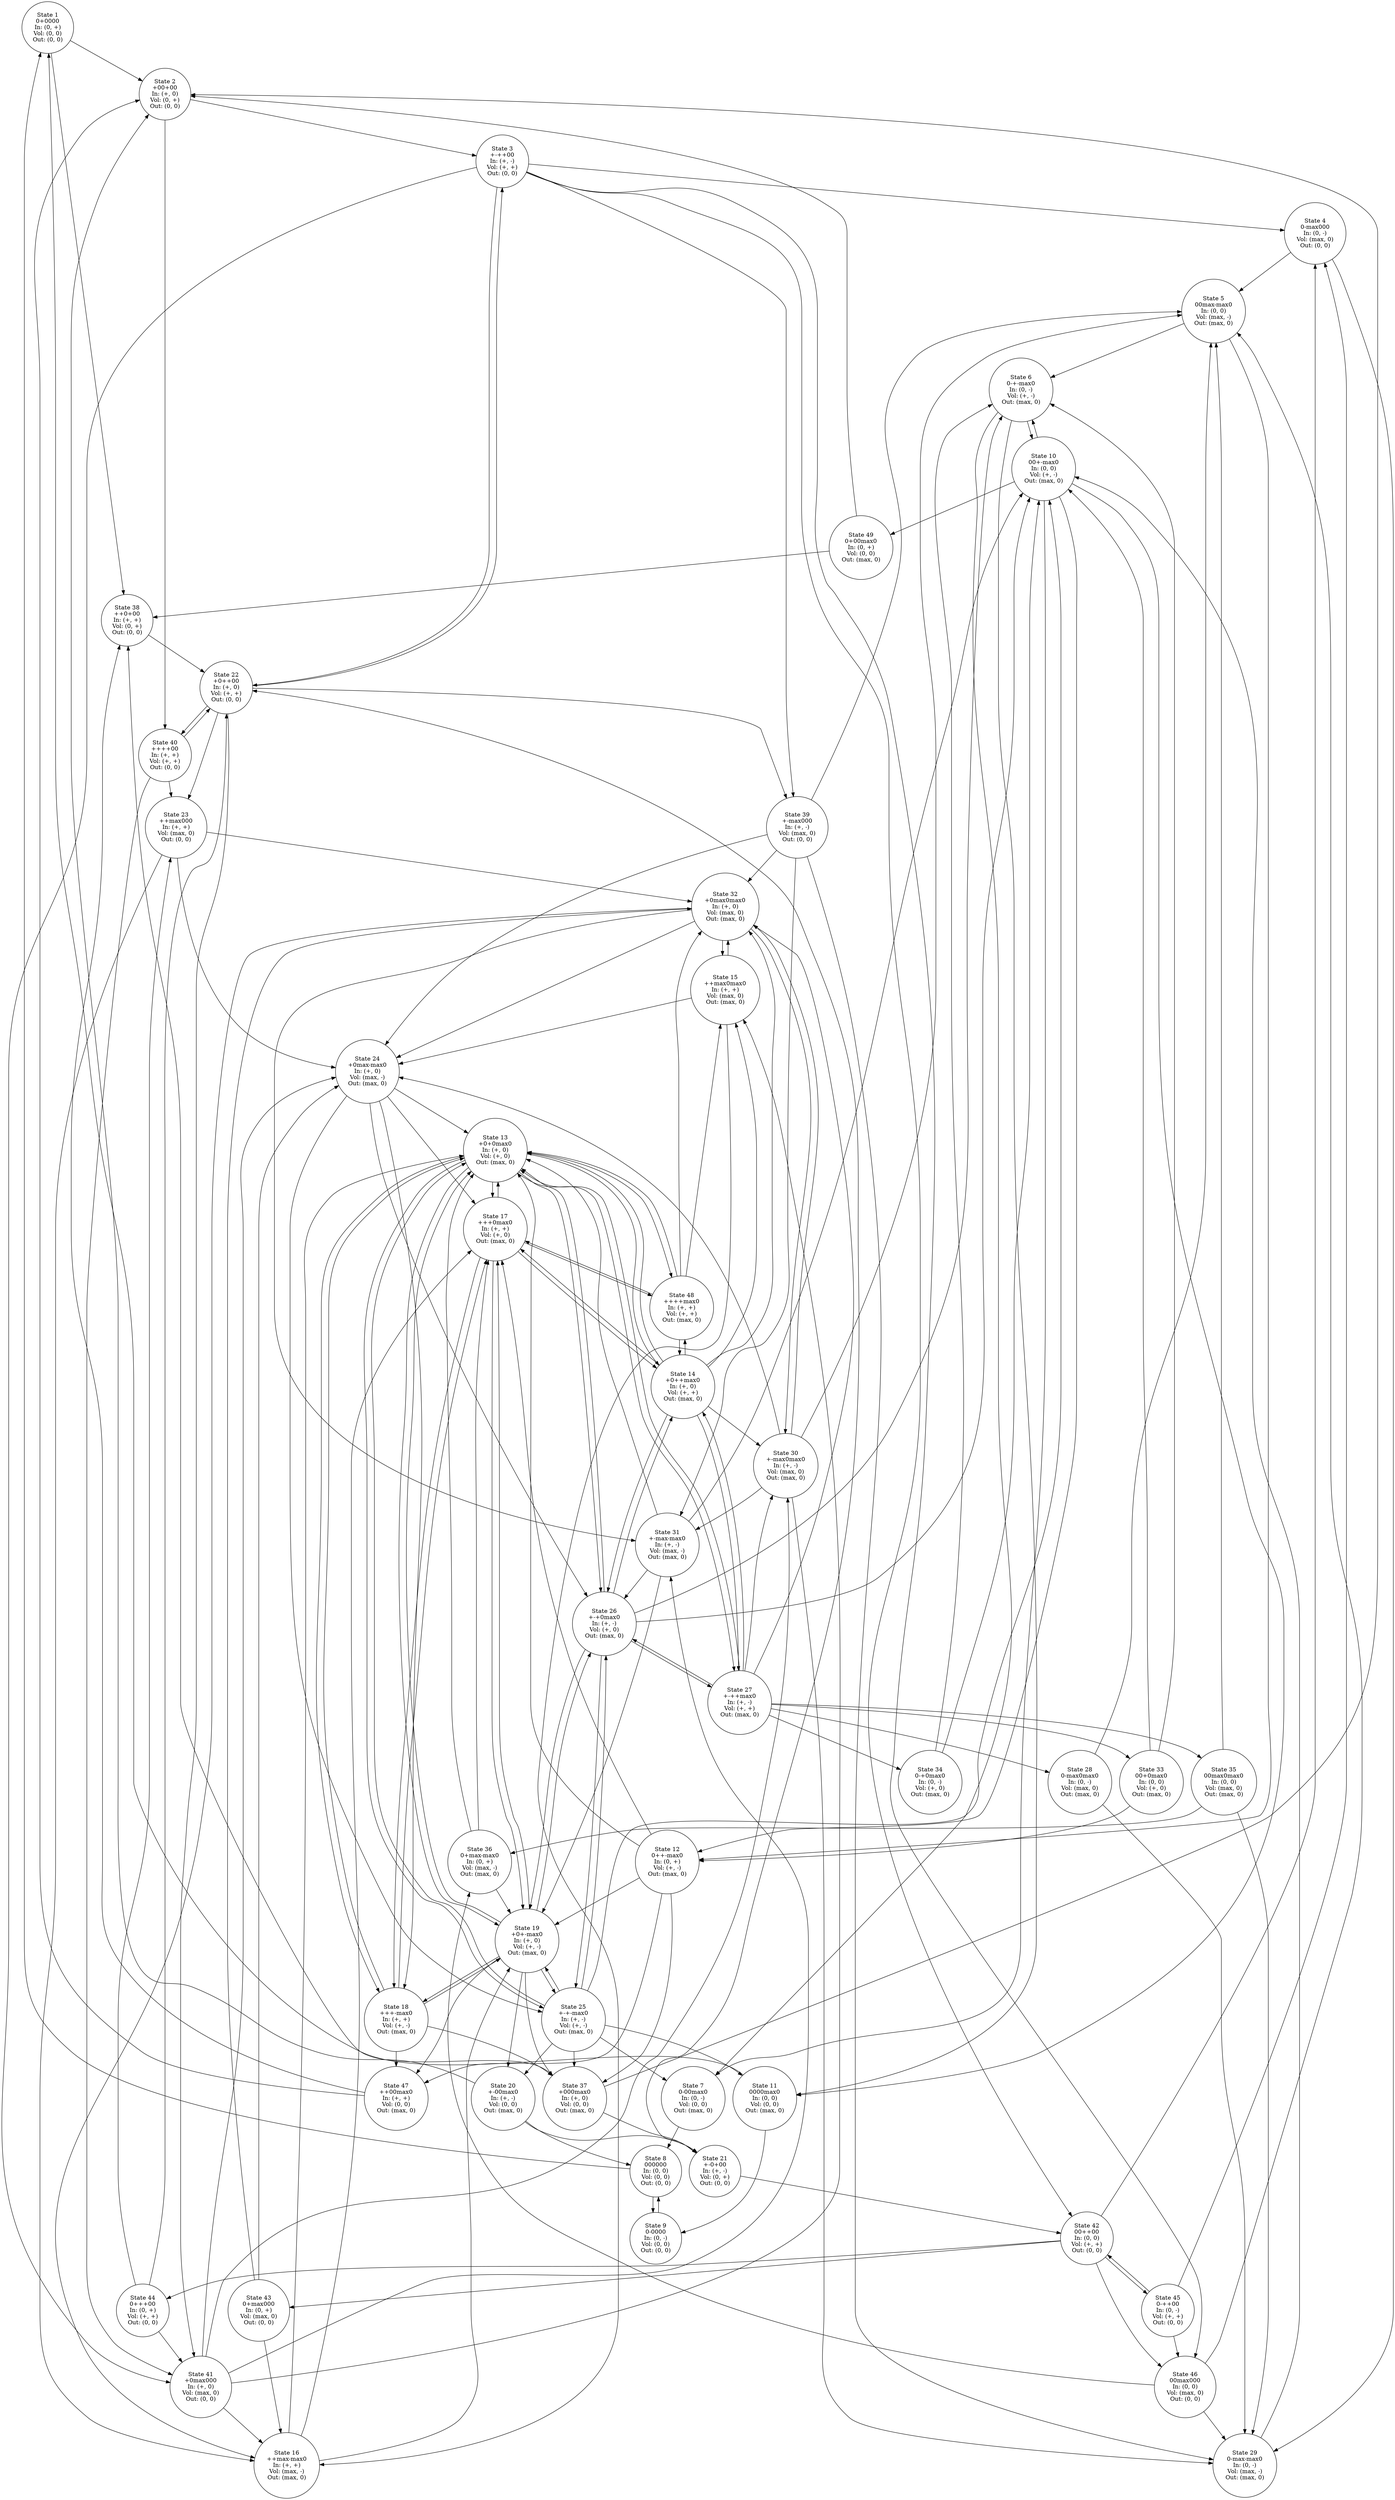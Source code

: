 strict digraph "" {
	graph [normalize=True,
		overlap=False,
		sep=1.2,
		smoothing=avg_dist,
		splines=True
	];
	node [label="\N",
		shape=circle
	];
	inflow_0_3_outflow_0_2_volume_0_2_	 [label="State 1
0+0000
In: (0, +)
Vol: (0, 0)
Out: (0, 0)",
		tooltip="derivatives:
- Vol will stay at 0
- In will go up from 0
- Out will stay at 0
"];
	inflow_1_2_outflow_0_2_volume_0_3_	 [label="State 2
+00+00
In: (+, 0)
Vol: (0, +)
Out: (0, 0)",
		tooltip="derivatives:
- Vol will go up from 0
- In will stay at +
- Out will stay at 0
"];
	inflow_0_3_outflow_0_2_volume_0_2_ -> inflow_1_2_outflow_0_2_volume_0_3_	 [tooltip="continuous_valid: true
not_equal_valid: true
point_range_valid: true
"];
	inflow_1_3_outflow_0_2_volume_0_3_	 [label="State 38
++0+00
In: (+, +)
Vol: (0, +)
Out: (0, 0)",
		tooltip="derivatives:
- Vol will go up from 0
- In may go up from +
- Out will stay at 0
"];
	inflow_0_3_outflow_0_2_volume_0_2_ -> inflow_1_3_outflow_0_2_volume_0_3_	 [tooltip="continuous_valid: true
not_equal_valid: true
point_range_valid: true
"];
	inflow_1_1_outflow_0_2_volume_1_3_	 [label="State 3
+-++00
In: (+, -)
Vol: (+, +)
Out: (0, 0)",
		tooltip="derivatives:
- Vol may go up from +
- In may go down from +
- Out will stay at 0
"];
	inflow_1_2_outflow_0_2_volume_0_3_ -> inflow_1_1_outflow_0_2_volume_1_3_	 [tooltip="continuous_valid: true
not_equal_valid: true
point_range_valid: true
"];
	inflow_1_3_outflow_0_2_volume_1_3_	 [label="State 40
++++00
In: (+, +)
Vol: (+, +)
Out: (0, 0)",
		tooltip="derivatives:
- Vol may go up from +
- In may go up from +
- Out will stay at 0
"];
	inflow_1_2_outflow_0_2_volume_0_3_ -> inflow_1_3_outflow_0_2_volume_1_3_	 [tooltip="continuous_valid: true
not_equal_valid: true
point_range_valid: true
"];
	inflow_0_1_outflow_0_2_volume_2_2_	 [label="State 4
0-max000
In: (0, -)
Vol: (max, 0)
Out: (0, 0)",
		tooltip="derivatives:
- Vol will stay at max
- In will go down from 0
- Out will stay at 0
"];
	inflow_1_1_outflow_0_2_volume_1_3_ -> inflow_0_1_outflow_0_2_volume_2_2_	 [tooltip="continuous_valid: true
not_equal_valid: true
point_range_valid: true
"];
	inflow_1_2_outflow_0_2_volume_1_3_	 [label="State 22
+0++00
In: (+, 0)
Vol: (+, +)
Out: (0, 0)",
		tooltip="derivatives:
- Vol may go up from +
- In will stay at +
- Out will stay at 0
"];
	inflow_1_1_outflow_0_2_volume_1_3_ -> inflow_1_2_outflow_0_2_volume_1_3_	 [tooltip="continuous_valid: true
not_equal_valid: true
point_range_valid: true
"];
	inflow_1_1_outflow_0_2_volume_2_2_	 [label="State 39
+-max000
In: (+, -)
Vol: (max, 0)
Out: (0, 0)",
		tooltip="derivatives:
- Vol will stay at max
- In may go down from +
- Out will stay at 0
"];
	inflow_1_1_outflow_0_2_volume_1_3_ -> inflow_1_1_outflow_0_2_volume_2_2_	 [tooltip="continuous_valid: true
not_equal_valid: true
point_range_valid: true
"];
	inflow_1_2_outflow_0_2_volume_2_2_	 [label="State 41
+0max000
In: (+, 0)
Vol: (max, 0)
Out: (0, 0)",
		tooltip="derivatives:
- Vol will stay at max
- In will stay at +
- Out will stay at 0
"];
	inflow_1_1_outflow_0_2_volume_1_3_ -> inflow_1_2_outflow_0_2_volume_2_2_	 [tooltip="continuous_valid: true
not_equal_valid: true
point_range_valid: true
"];
	inflow_0_2_outflow_0_2_volume_1_3_	 [label="State 42
00++00
In: (0, 0)
Vol: (+, +)
Out: (0, 0)",
		tooltip="derivatives:
- Vol may go up from +
- In will stay at 0
- Out will stay at 0
"];
	inflow_1_1_outflow_0_2_volume_1_3_ -> inflow_0_2_outflow_0_2_volume_1_3_	 [tooltip="continuous_valid: true
not_equal_valid: true
point_range_valid: true
"];
	inflow_0_2_outflow_0_2_volume_2_2_	 [label="State 46
00max000
In: (0, 0)
Vol: (max, 0)
Out: (0, 0)",
		tooltip="derivatives:
- Vol will stay at max
- In will stay at 0
- Out will stay at 0
"];
	inflow_1_1_outflow_0_2_volume_1_3_ -> inflow_0_2_outflow_0_2_volume_2_2_	 [tooltip="continuous_valid: true
not_equal_valid: true
point_range_valid: true
"];
	inflow_0_2_outflow_2_2_volume_2_1_	 [label="State 5
00max-max0
In: (0, 0)
Vol: (max, -)
Out: (max, 0)",
		tooltip="derivatives:
- Vol will go down from max
- In will stay at 0
- Out will stay at max
"];
	inflow_0_1_outflow_0_2_volume_2_2_ -> inflow_0_2_outflow_2_2_volume_2_1_	 [tooltip="continuous_valid: false
not_equal_valid: true
point_range_valid: true
"];
	inflow_0_1_outflow_2_2_volume_2_1_	 [label="State 29
0-max-max0
In: (0, -)
Vol: (max, -)
Out: (max, 0)",
		tooltip="derivatives:
- Vol will go down from max
- In will go down from 0
- Out will stay at max
"];
	inflow_0_1_outflow_0_2_volume_2_2_ -> inflow_0_1_outflow_2_2_volume_2_1_	 [tooltip="continuous_valid: false
not_equal_valid: true
point_range_valid: true
"];
	inflow_0_1_outflow_2_2_volume_1_1_	 [label="State 6
0-+-max0
In: (0, -)
Vol: (+, -)
Out: (max, 0)",
		tooltip="derivatives:
- Vol may go down from +
- In will go down from 0
- Out will stay at max
"];
	inflow_0_2_outflow_2_2_volume_2_1_ -> inflow_0_1_outflow_2_2_volume_1_1_	 [tooltip="continuous_valid: true
not_equal_valid: true
point_range_valid: true
"];
	inflow_0_3_outflow_2_2_volume_1_1_	 [label="State 12
0++-max0
In: (0, +)
Vol: (+, -)
Out: (max, 0)",
		tooltip="derivatives:
- Vol may go down from +
- In will go up from 0
- Out will stay at max
"];
	inflow_0_2_outflow_2_2_volume_2_1_ -> inflow_0_3_outflow_2_2_volume_1_1_	 [tooltip="continuous_valid: true
not_equal_valid: true
point_range_valid: true
"];
	inflow_0_1_outflow_2_2_volume_0_2_	 [label="State 7
0-00max0
In: (0, -)
Vol: (0, 0)
Out: (max, 0)",
		tooltip="derivatives:
- Vol will stay at 0
- In will go down from 0
- Out will stay at max
"];
	inflow_0_1_outflow_2_2_volume_1_1_ -> inflow_0_1_outflow_2_2_volume_0_2_	 [tooltip="continuous_valid: true
not_equal_valid: true
point_range_valid: true
"];
	inflow_0_2_outflow_2_2_volume_1_1_	 [label="State 10
00+-max0
In: (0, 0)
Vol: (+, -)
Out: (max, 0)",
		tooltip="derivatives:
- Vol may go down from +
- In will stay at 0
- Out will stay at max
"];
	inflow_0_1_outflow_2_2_volume_1_1_ -> inflow_0_2_outflow_2_2_volume_1_1_	 [tooltip="continuous_valid: true
not_equal_valid: true
point_range_valid: true
"];
	inflow_0_2_outflow_2_2_volume_0_2_	 [label="State 11
0000max0
In: (0, 0)
Vol: (0, 0)
Out: (max, 0)",
		tooltip="derivatives:
- Vol will stay at 0
- In will stay at 0
- Out will stay at max
"];
	inflow_0_1_outflow_2_2_volume_1_1_ -> inflow_0_2_outflow_2_2_volume_0_2_	 [tooltip="continuous_valid: true
not_equal_valid: true
point_range_valid: true
"];
	inflow_0_2_outflow_0_2_volume_0_2_	 [label="State 8
000000
In: (0, 0)
Vol: (0, 0)
Out: (0, 0)",
		tooltip="derivatives:
- Vol will stay at 0
- In will stay at 0
- Out will stay at 0
"];
	inflow_0_1_outflow_2_2_volume_0_2_ -> inflow_0_2_outflow_0_2_volume_0_2_	 [tooltip="continuous_valid: false
not_equal_valid: true
point_range_valid: true
"];
	inflow_0_2_outflow_0_2_volume_0_2_ -> inflow_0_3_outflow_0_2_volume_0_2_	 [tooltip="continuous_valid: true
not_equal_valid: true
point_range_valid: true
"];
	inflow_0_1_outflow_0_2_volume_0_2_	 [label="State 9
0-0000
In: (0, -)
Vol: (0, 0)
Out: (0, 0)",
		tooltip="derivatives:
- Vol will stay at 0
- In will go down from 0
- Out will stay at 0
"];
	inflow_0_2_outflow_0_2_volume_0_2_ -> inflow_0_1_outflow_0_2_volume_0_2_	 [tooltip="continuous_valid: true
not_equal_valid: true
point_range_valid: true
"];
	inflow_0_1_outflow_0_2_volume_0_2_ -> inflow_0_2_outflow_0_2_volume_0_2_	 [tooltip="continuous_valid: true
not_equal_valid: true
point_range_valid: true
"];
	inflow_0_2_outflow_2_2_volume_1_1_ -> inflow_0_1_outflow_2_2_volume_1_1_	 [tooltip="continuous_valid: true
not_equal_valid: true
point_range_valid: true
"];
	inflow_0_2_outflow_2_2_volume_1_1_ -> inflow_0_1_outflow_2_2_volume_0_2_	 [tooltip="continuous_valid: true
not_equal_valid: true
point_range_valid: true
"];
	inflow_0_2_outflow_2_2_volume_1_1_ -> inflow_0_2_outflow_2_2_volume_0_2_	 [tooltip="continuous_valid: true
not_equal_valid: true
point_range_valid: true
"];
	inflow_0_2_outflow_2_2_volume_1_1_ -> inflow_0_3_outflow_2_2_volume_1_1_	 [tooltip="continuous_valid: true
not_equal_valid: true
point_range_valid: true
"];
	inflow_0_3_outflow_2_2_volume_0_2_	 [label="State 49
0+00max0
In: (0, +)
Vol: (0, 0)
Out: (max, 0)",
		tooltip="derivatives:
- Vol will stay at 0
- In will go up from 0
- Out will stay at max
"];
	inflow_0_2_outflow_2_2_volume_1_1_ -> inflow_0_3_outflow_2_2_volume_0_2_	 [tooltip="continuous_valid: true
not_equal_valid: true
point_range_valid: true
"];
	inflow_0_2_outflow_2_2_volume_0_2_ -> inflow_0_3_outflow_0_2_volume_0_2_	 [tooltip="continuous_valid: false
not_equal_valid: true
point_range_valid: true
"];
	inflow_0_2_outflow_2_2_volume_0_2_ -> inflow_0_1_outflow_0_2_volume_0_2_	 [tooltip="continuous_valid: false
not_equal_valid: true
point_range_valid: true
"];
	inflow_1_2_outflow_2_2_volume_1_2_	 [label="State 13
+0+0max0
In: (+, 0)
Vol: (+, 0)
Out: (max, 0)",
		tooltip="derivatives:
- Vol will stay at +
- In will stay at +
- Out will stay at max
"];
	inflow_0_3_outflow_2_2_volume_1_1_ -> inflow_1_2_outflow_2_2_volume_1_2_	 [tooltip="continuous_valid: true
not_equal_valid: true
point_range_valid: true
"];
	inflow_1_3_outflow_2_2_volume_1_2_	 [label="State 17
+++0max0
In: (+, +)
Vol: (+, 0)
Out: (max, 0)",
		tooltip="derivatives:
- Vol will stay at +
- In may go up from +
- Out will stay at max
"];
	inflow_0_3_outflow_2_2_volume_1_1_ -> inflow_1_3_outflow_2_2_volume_1_2_	 [tooltip="continuous_valid: true
not_equal_valid: true
point_range_valid: true
"];
	inflow_1_2_outflow_2_2_volume_1_1_	 [label="State 19
+0+-max0
In: (+, 0)
Vol: (+, -)
Out: (max, 0)",
		tooltip="derivatives:
- Vol may go down from +
- In will stay at +
- Out will stay at max
"];
	inflow_0_3_outflow_2_2_volume_1_1_ -> inflow_1_2_outflow_2_2_volume_1_1_	 [tooltip="continuous_valid: true
not_equal_valid: true
point_range_valid: true
"];
	inflow_1_2_outflow_2_2_volume_0_2_	 [label="State 37
+000max0
In: (+, 0)
Vol: (0, 0)
Out: (max, 0)",
		tooltip="derivatives:
- Vol will stay at 0
- In will stay at +
- Out will stay at max
"];
	inflow_0_3_outflow_2_2_volume_1_1_ -> inflow_1_2_outflow_2_2_volume_0_2_	 [tooltip="continuous_valid: true
not_equal_valid: true
point_range_valid: false
"];
	inflow_1_3_outflow_2_2_volume_0_2_	 [label="State 47
++00max0
In: (+, +)
Vol: (0, 0)
Out: (max, 0)",
		tooltip="derivatives:
- Vol will stay at 0
- In may go up from +
- Out will stay at max
"];
	inflow_0_3_outflow_2_2_volume_1_1_ -> inflow_1_3_outflow_2_2_volume_0_2_	 [tooltip="continuous_valid: true
not_equal_valid: true
point_range_valid: false
"];
	inflow_1_2_outflow_2_2_volume_1_3_	 [label="State 14
+0++max0
In: (+, 0)
Vol: (+, +)
Out: (max, 0)",
		tooltip="derivatives:
- Vol may go up from +
- In will stay at +
- Out will stay at max
"];
	inflow_1_2_outflow_2_2_volume_1_2_ -> inflow_1_2_outflow_2_2_volume_1_3_	 [tooltip="continuous_valid: true
not_equal_valid: true
point_range_valid: true
"];
	inflow_1_2_outflow_2_2_volume_1_2_ -> inflow_1_3_outflow_2_2_volume_1_2_	 [tooltip="continuous_valid: true
not_equal_valid: true
point_range_valid: true
"];
	inflow_1_3_outflow_2_2_volume_1_1_	 [label="State 18
+++-max0
In: (+, +)
Vol: (+, -)
Out: (max, 0)",
		tooltip="derivatives:
- Vol may go down from +
- In may go up from +
- Out will stay at max
"];
	inflow_1_2_outflow_2_2_volume_1_2_ -> inflow_1_3_outflow_2_2_volume_1_1_	 [tooltip="continuous_valid: true
not_equal_valid: true
point_range_valid: true
"];
	inflow_1_2_outflow_2_2_volume_1_2_ -> inflow_1_2_outflow_2_2_volume_1_1_	 [tooltip="continuous_valid: true
not_equal_valid: true
point_range_valid: true
"];
	inflow_1_1_outflow_2_2_volume_1_1_	 [label="State 25
+-+-max0
In: (+, -)
Vol: (+, -)
Out: (max, 0)",
		tooltip="derivatives:
- Vol may go down from +
- In may go down from +
- Out will stay at max
"];
	inflow_1_2_outflow_2_2_volume_1_2_ -> inflow_1_1_outflow_2_2_volume_1_1_	 [tooltip="continuous_valid: true
not_equal_valid: true
point_range_valid: true
"];
	inflow_1_1_outflow_2_2_volume_1_2_	 [label="State 26
+-+0max0
In: (+, -)
Vol: (+, 0)
Out: (max, 0)",
		tooltip="derivatives:
- Vol will stay at +
- In may go down from +
- Out will stay at max
"];
	inflow_1_2_outflow_2_2_volume_1_2_ -> inflow_1_1_outflow_2_2_volume_1_2_	 [tooltip="continuous_valid: true
not_equal_valid: true
point_range_valid: true
"];
	inflow_1_1_outflow_2_2_volume_1_3_	 [label="State 27
+-++max0
In: (+, -)
Vol: (+, +)
Out: (max, 0)",
		tooltip="derivatives:
- Vol may go up from +
- In may go down from +
- Out will stay at max
"];
	inflow_1_2_outflow_2_2_volume_1_2_ -> inflow_1_1_outflow_2_2_volume_1_3_	 [tooltip="continuous_valid: true
not_equal_valid: true
point_range_valid: true
"];
	inflow_1_3_outflow_2_2_volume_1_3_	 [label="State 48
++++max0
In: (+, +)
Vol: (+, +)
Out: (max, 0)",
		tooltip="derivatives:
- Vol may go up from +
- In may go up from +
- Out will stay at max
"];
	inflow_1_2_outflow_2_2_volume_1_2_ -> inflow_1_3_outflow_2_2_volume_1_3_	 [tooltip="continuous_valid: true
not_equal_valid: true
point_range_valid: true
"];
	inflow_1_2_outflow_2_2_volume_1_3_ -> inflow_1_2_outflow_2_2_volume_1_2_	 [tooltip="continuous_valid: true
not_equal_valid: true
point_range_valid: true
"];
	inflow_1_3_outflow_2_2_volume_2_2_	 [label="State 15
++max0max0
In: (+, +)
Vol: (max, 0)
Out: (max, 0)",
		tooltip="derivatives:
- Vol will stay at max
- In may go up from +
- Out will stay at max
"];
	inflow_1_2_outflow_2_2_volume_1_3_ -> inflow_1_3_outflow_2_2_volume_2_2_	 [tooltip="continuous_valid: true
not_equal_valid: true
point_range_valid: true
"];
	inflow_1_2_outflow_2_2_volume_1_3_ -> inflow_1_3_outflow_2_2_volume_1_2_	 [tooltip="continuous_valid: true
not_equal_valid: true
point_range_valid: true
"];
	inflow_1_2_outflow_2_2_volume_1_3_ -> inflow_1_1_outflow_2_2_volume_1_2_	 [tooltip="continuous_valid: true
not_equal_valid: true
point_range_valid: true
"];
	inflow_1_2_outflow_2_2_volume_1_3_ -> inflow_1_1_outflow_2_2_volume_1_3_	 [tooltip="continuous_valid: true
not_equal_valid: true
point_range_valid: true
"];
	inflow_1_1_outflow_2_2_volume_2_2_	 [label="State 30
+-max0max0
In: (+, -)
Vol: (max, 0)
Out: (max, 0)",
		tooltip="derivatives:
- Vol will stay at max
- In may go down from +
- Out will stay at max
"];
	inflow_1_2_outflow_2_2_volume_1_3_ -> inflow_1_1_outflow_2_2_volume_2_2_	 [tooltip="continuous_valid: true
not_equal_valid: true
point_range_valid: true
"];
	inflow_1_2_outflow_2_2_volume_2_2_	 [label="State 32
+0max0max0
In: (+, 0)
Vol: (max, 0)
Out: (max, 0)",
		tooltip="derivatives:
- Vol will stay at max
- In will stay at +
- Out will stay at max
"];
	inflow_1_2_outflow_2_2_volume_1_3_ -> inflow_1_2_outflow_2_2_volume_2_2_	 [tooltip="continuous_valid: true
not_equal_valid: true
point_range_valid: true
"];
	inflow_1_2_outflow_2_2_volume_1_3_ -> inflow_1_3_outflow_2_2_volume_1_3_	 [tooltip="continuous_valid: true
not_equal_valid: true
point_range_valid: true
"];
	inflow_1_3_outflow_2_2_volume_2_1_	 [label="State 16
++max-max0
In: (+, +)
Vol: (max, -)
Out: (max, 0)",
		tooltip="derivatives:
- Vol will go down from max
- In may go up from +
- Out will stay at max
"];
	inflow_1_3_outflow_2_2_volume_2_2_ -> inflow_1_3_outflow_2_2_volume_2_1_	 [tooltip="continuous_valid: true
not_equal_valid: true
point_range_valid: true
"];
	inflow_1_2_outflow_2_2_volume_2_1_	 [label="State 24
+0max-max0
In: (+, 0)
Vol: (max, -)
Out: (max, 0)",
		tooltip="derivatives:
- Vol will go down from max
- In will stay at +
- Out will stay at max
"];
	inflow_1_3_outflow_2_2_volume_2_2_ -> inflow_1_2_outflow_2_2_volume_2_1_	 [tooltip="continuous_valid: true
not_equal_valid: true
point_range_valid: true
"];
	inflow_1_3_outflow_2_2_volume_2_2_ -> inflow_1_2_outflow_2_2_volume_2_2_	 [tooltip="continuous_valid: true
not_equal_valid: true
point_range_valid: true
"];
	inflow_1_3_outflow_2_2_volume_2_1_ -> inflow_1_2_outflow_2_2_volume_1_2_	 [tooltip="continuous_valid: true
not_equal_valid: true
point_range_valid: true
"];
	inflow_1_3_outflow_2_2_volume_2_1_ -> inflow_1_3_outflow_2_2_volume_1_2_	 [tooltip="continuous_valid: true
not_equal_valid: true
point_range_valid: true
"];
	inflow_1_3_outflow_2_2_volume_2_1_ -> inflow_1_2_outflow_2_2_volume_1_1_	 [tooltip="continuous_valid: true
not_equal_valid: true
point_range_valid: true
"];
	inflow_1_3_outflow_2_2_volume_1_2_ -> inflow_1_2_outflow_2_2_volume_1_2_	 [tooltip="continuous_valid: true
not_equal_valid: true
point_range_valid: true
"];
	inflow_1_3_outflow_2_2_volume_1_2_ -> inflow_1_2_outflow_2_2_volume_1_3_	 [tooltip="continuous_valid: true
not_equal_valid: true
point_range_valid: true
"];
	inflow_1_3_outflow_2_2_volume_1_2_ -> inflow_1_3_outflow_2_2_volume_1_1_	 [tooltip="continuous_valid: true
not_equal_valid: true
point_range_valid: true
"];
	inflow_1_3_outflow_2_2_volume_1_2_ -> inflow_1_2_outflow_2_2_volume_1_1_	 [tooltip="continuous_valid: true
not_equal_valid: true
point_range_valid: true
"];
	inflow_1_3_outflow_2_2_volume_1_2_ -> inflow_1_3_outflow_2_2_volume_1_3_	 [tooltip="continuous_valid: true
not_equal_valid: true
point_range_valid: true
"];
	inflow_1_3_outflow_2_2_volume_1_1_ -> inflow_1_2_outflow_2_2_volume_1_2_	 [tooltip="continuous_valid: true
not_equal_valid: true
point_range_valid: true
"];
	inflow_1_3_outflow_2_2_volume_1_1_ -> inflow_1_3_outflow_2_2_volume_1_2_	 [tooltip="continuous_valid: true
not_equal_valid: true
point_range_valid: true
"];
	inflow_1_3_outflow_2_2_volume_1_1_ -> inflow_1_2_outflow_2_2_volume_1_1_	 [tooltip="continuous_valid: true
not_equal_valid: true
point_range_valid: true
"];
	inflow_1_3_outflow_2_2_volume_1_1_ -> inflow_1_2_outflow_2_2_volume_0_2_	 [tooltip="continuous_valid: true
not_equal_valid: true
point_range_valid: true
"];
	inflow_1_3_outflow_2_2_volume_1_1_ -> inflow_1_3_outflow_2_2_volume_0_2_	 [tooltip="continuous_valid: true
not_equal_valid: true
point_range_valid: true
"];
	inflow_1_2_outflow_2_2_volume_1_1_ -> inflow_1_2_outflow_2_2_volume_1_2_	 [tooltip="continuous_valid: true
not_equal_valid: true
point_range_valid: true
"];
	inflow_1_2_outflow_2_2_volume_1_1_ -> inflow_1_3_outflow_2_2_volume_1_2_	 [tooltip="continuous_valid: true
not_equal_valid: true
point_range_valid: true
"];
	inflow_1_2_outflow_2_2_volume_1_1_ -> inflow_1_3_outflow_2_2_volume_1_1_	 [tooltip="continuous_valid: true
not_equal_valid: true
point_range_valid: true
"];
	inflow_1_1_outflow_2_2_volume_0_2_	 [label="State 20
+-00max0
In: (+, -)
Vol: (0, 0)
Out: (max, 0)",
		tooltip="derivatives:
- Vol will stay at 0
- In may go down from +
- Out will stay at max
"];
	inflow_1_2_outflow_2_2_volume_1_1_ -> inflow_1_1_outflow_2_2_volume_0_2_	 [tooltip="continuous_valid: true
not_equal_valid: true
point_range_valid: true
"];
	inflow_1_2_outflow_2_2_volume_1_1_ -> inflow_1_1_outflow_2_2_volume_1_1_	 [tooltip="continuous_valid: true
not_equal_valid: true
point_range_valid: true
"];
	inflow_1_2_outflow_2_2_volume_1_1_ -> inflow_1_1_outflow_2_2_volume_1_2_	 [tooltip="continuous_valid: true
not_equal_valid: true
point_range_valid: true
"];
	inflow_1_2_outflow_2_2_volume_1_1_ -> inflow_1_2_outflow_2_2_volume_0_2_	 [tooltip="continuous_valid: true
not_equal_valid: true
point_range_valid: true
"];
	inflow_1_2_outflow_2_2_volume_1_1_ -> inflow_1_3_outflow_2_2_volume_0_2_	 [tooltip="continuous_valid: true
not_equal_valid: true
point_range_valid: true
"];
	inflow_1_1_outflow_2_2_volume_0_2_ -> inflow_1_2_outflow_0_2_volume_0_3_	 [tooltip="continuous_valid: false
not_equal_valid: true
point_range_valid: true
"];
	inflow_1_1_outflow_2_2_volume_0_2_ -> inflow_0_2_outflow_0_2_volume_0_2_	 [tooltip="continuous_valid: false
not_equal_valid: true
point_range_valid: false
"];
	inflow_1_1_outflow_0_2_volume_0_3_	 [label="State 21
+-0+00
In: (+, -)
Vol: (0, +)
Out: (0, 0)",
		tooltip="derivatives:
- Vol will go up from 0
- In may go down from +
- Out will stay at 0
"];
	inflow_1_1_outflow_2_2_volume_0_2_ -> inflow_1_1_outflow_0_2_volume_0_3_	 [tooltip="continuous_valid: false
not_equal_valid: true
point_range_valid: true
"];
	inflow_1_1_outflow_0_2_volume_0_3_ -> inflow_1_2_outflow_0_2_volume_1_3_	 [tooltip="continuous_valid: true
not_equal_valid: true
point_range_valid: true
"];
	inflow_1_1_outflow_0_2_volume_0_3_ -> inflow_0_2_outflow_0_2_volume_1_3_	 [tooltip="continuous_valid: true
not_equal_valid: true
point_range_valid: false
"];
	inflow_1_2_outflow_0_2_volume_1_3_ -> inflow_1_1_outflow_0_2_volume_1_3_	 [tooltip="continuous_valid: true
not_equal_valid: true
point_range_valid: true
"];
	inflow_1_3_outflow_0_2_volume_2_2_	 [label="State 23
++max000
In: (+, +)
Vol: (max, 0)
Out: (0, 0)",
		tooltip="derivatives:
- Vol will stay at max
- In may go up from +
- Out will stay at 0
"];
	inflow_1_2_outflow_0_2_volume_1_3_ -> inflow_1_3_outflow_0_2_volume_2_2_	 [tooltip="continuous_valid: true
not_equal_valid: true
point_range_valid: true
"];
	inflow_1_2_outflow_0_2_volume_1_3_ -> inflow_1_1_outflow_0_2_volume_2_2_	 [tooltip="continuous_valid: true
not_equal_valid: true
point_range_valid: true
"];
	inflow_1_2_outflow_0_2_volume_1_3_ -> inflow_1_3_outflow_0_2_volume_1_3_	 [tooltip="continuous_valid: true
not_equal_valid: true
point_range_valid: true
"];
	inflow_1_2_outflow_0_2_volume_1_3_ -> inflow_1_2_outflow_0_2_volume_2_2_	 [tooltip="continuous_valid: true
not_equal_valid: true
point_range_valid: true
"];
	inflow_1_3_outflow_0_2_volume_2_2_ -> inflow_1_3_outflow_2_2_volume_2_1_	 [tooltip="continuous_valid: false
not_equal_valid: true
point_range_valid: true
"];
	inflow_1_3_outflow_0_2_volume_2_2_ -> inflow_1_2_outflow_2_2_volume_2_1_	 [tooltip="continuous_valid: false
not_equal_valid: true
point_range_valid: true
"];
	inflow_1_3_outflow_0_2_volume_2_2_ -> inflow_1_2_outflow_2_2_volume_2_2_	 [tooltip="continuous_valid: false
not_equal_valid: true
point_range_valid: true
"];
	inflow_1_2_outflow_2_2_volume_2_1_ -> inflow_1_2_outflow_2_2_volume_1_2_	 [tooltip="continuous_valid: true
not_equal_valid: true
point_range_valid: true
"];
	inflow_1_2_outflow_2_2_volume_2_1_ -> inflow_1_3_outflow_2_2_volume_1_2_	 [tooltip="continuous_valid: true
not_equal_valid: true
point_range_valid: true
"];
	inflow_1_2_outflow_2_2_volume_2_1_ -> inflow_1_3_outflow_2_2_volume_1_1_	 [tooltip="continuous_valid: true
not_equal_valid: true
point_range_valid: true
"];
	inflow_1_2_outflow_2_2_volume_2_1_ -> inflow_1_1_outflow_2_2_volume_1_1_	 [tooltip="continuous_valid: true
not_equal_valid: true
point_range_valid: true
"];
	inflow_1_2_outflow_2_2_volume_2_1_ -> inflow_1_1_outflow_2_2_volume_1_2_	 [tooltip="continuous_valid: true
not_equal_valid: true
point_range_valid: true
"];
	inflow_1_1_outflow_2_2_volume_1_1_ -> inflow_0_1_outflow_2_2_volume_0_2_	 [tooltip="continuous_valid: true
not_equal_valid: true
point_range_valid: true
"];
	inflow_1_1_outflow_2_2_volume_1_1_ -> inflow_0_2_outflow_2_2_volume_1_1_	 [tooltip="continuous_valid: true
not_equal_valid: true
point_range_valid: true
"];
	inflow_1_1_outflow_2_2_volume_1_1_ -> inflow_0_2_outflow_2_2_volume_0_2_	 [tooltip="continuous_valid: true
not_equal_valid: true
point_range_valid: true
"];
	inflow_1_1_outflow_2_2_volume_1_1_ -> inflow_1_2_outflow_2_2_volume_1_2_	 [tooltip="continuous_valid: true
not_equal_valid: true
point_range_valid: true
"];
	inflow_1_1_outflow_2_2_volume_1_1_ -> inflow_1_2_outflow_2_2_volume_1_1_	 [tooltip="continuous_valid: true
not_equal_valid: true
point_range_valid: true
"];
	inflow_1_1_outflow_2_2_volume_1_1_ -> inflow_1_1_outflow_2_2_volume_0_2_	 [tooltip="continuous_valid: true
not_equal_valid: true
point_range_valid: true
"];
	inflow_1_1_outflow_2_2_volume_1_1_ -> inflow_1_1_outflow_2_2_volume_1_2_	 [tooltip="continuous_valid: true
not_equal_valid: true
point_range_valid: true
"];
	inflow_1_1_outflow_2_2_volume_1_1_ -> inflow_1_2_outflow_2_2_volume_0_2_	 [tooltip="continuous_valid: true
not_equal_valid: true
point_range_valid: true
"];
	inflow_1_1_outflow_2_2_volume_1_2_ -> inflow_0_1_outflow_2_2_volume_1_1_	 [tooltip="continuous_valid: true
not_equal_valid: true
point_range_valid: true
"];
	inflow_1_1_outflow_2_2_volume_1_2_ -> inflow_0_2_outflow_2_2_volume_1_1_	 [tooltip="continuous_valid: true
not_equal_valid: true
point_range_valid: true
"];
	inflow_1_1_outflow_2_2_volume_1_2_ -> inflow_1_2_outflow_2_2_volume_1_2_	 [tooltip="continuous_valid: true
not_equal_valid: true
point_range_valid: true
"];
	inflow_1_1_outflow_2_2_volume_1_2_ -> inflow_1_2_outflow_2_2_volume_1_3_	 [tooltip="continuous_valid: true
not_equal_valid: true
point_range_valid: true
"];
	inflow_1_1_outflow_2_2_volume_1_2_ -> inflow_1_2_outflow_2_2_volume_1_1_	 [tooltip="continuous_valid: true
not_equal_valid: true
point_range_valid: true
"];
	inflow_1_1_outflow_2_2_volume_1_2_ -> inflow_1_1_outflow_2_2_volume_1_1_	 [tooltip="continuous_valid: true
not_equal_valid: true
point_range_valid: true
"];
	inflow_1_1_outflow_2_2_volume_1_2_ -> inflow_1_1_outflow_2_2_volume_1_3_	 [tooltip="continuous_valid: true
not_equal_valid: true
point_range_valid: true
"];
	inflow_1_1_outflow_2_2_volume_1_3_ -> inflow_1_2_outflow_2_2_volume_1_2_	 [tooltip="continuous_valid: true
not_equal_valid: true
point_range_valid: true
"];
	inflow_1_1_outflow_2_2_volume_1_3_ -> inflow_1_2_outflow_2_2_volume_1_3_	 [tooltip="continuous_valid: true
not_equal_valid: true
point_range_valid: true
"];
	inflow_1_1_outflow_2_2_volume_1_3_ -> inflow_1_1_outflow_2_2_volume_1_2_	 [tooltip="continuous_valid: true
not_equal_valid: true
point_range_valid: true
"];
	inflow_0_1_outflow_2_2_volume_2_2_	 [label="State 28
0-max0max0
In: (0, -)
Vol: (max, 0)
Out: (max, 0)",
		tooltip="derivatives:
- Vol will stay at max
- In will go down from 0
- Out will stay at max
"];
	inflow_1_1_outflow_2_2_volume_1_3_ -> inflow_0_1_outflow_2_2_volume_2_2_	 [tooltip="continuous_valid: true
not_equal_valid: true
point_range_valid: true
"];
	inflow_1_1_outflow_2_2_volume_1_3_ -> inflow_1_1_outflow_2_2_volume_2_2_	 [tooltip="continuous_valid: true
not_equal_valid: true
point_range_valid: true
"];
	inflow_1_1_outflow_2_2_volume_1_3_ -> inflow_1_2_outflow_2_2_volume_2_2_	 [tooltip="continuous_valid: true
not_equal_valid: true
point_range_valid: true
"];
	inflow_0_2_outflow_2_2_volume_1_2_	 [label="State 33
00+0max0
In: (0, 0)
Vol: (+, 0)
Out: (max, 0)",
		tooltip="derivatives:
- Vol will stay at +
- In will stay at 0
- Out will stay at max
"];
	inflow_1_1_outflow_2_2_volume_1_3_ -> inflow_0_2_outflow_2_2_volume_1_2_	 [tooltip="continuous_valid: true
not_equal_valid: true
point_range_valid: true
"];
	inflow_0_1_outflow_2_2_volume_1_2_	 [label="State 34
0-+0max0
In: (0, -)
Vol: (+, 0)
Out: (max, 0)",
		tooltip="derivatives:
- Vol will stay at +
- In will go down from 0
- Out will stay at max
"];
	inflow_1_1_outflow_2_2_volume_1_3_ -> inflow_0_1_outflow_2_2_volume_1_2_	 [tooltip="continuous_valid: true
not_equal_valid: true
point_range_valid: true
"];
	inflow_0_2_outflow_2_2_volume_2_2_	 [label="State 35
00max0max0
In: (0, 0)
Vol: (max, 0)
Out: (max, 0)",
		tooltip="derivatives:
- Vol will stay at max
- In will stay at 0
- Out will stay at max
"];
	inflow_1_1_outflow_2_2_volume_1_3_ -> inflow_0_2_outflow_2_2_volume_2_2_	 [tooltip="continuous_valid: true
not_equal_valid: true
point_range_valid: true
"];
	inflow_0_1_outflow_2_2_volume_2_2_ -> inflow_0_2_outflow_2_2_volume_2_1_	 [tooltip="continuous_valid: true
not_equal_valid: true
point_range_valid: true
"];
	inflow_0_1_outflow_2_2_volume_2_2_ -> inflow_0_1_outflow_2_2_volume_2_1_	 [tooltip="continuous_valid: true
not_equal_valid: true
point_range_valid: true
"];
	inflow_0_1_outflow_2_2_volume_2_1_ -> inflow_0_2_outflow_2_2_volume_1_1_	 [tooltip="continuous_valid: true
not_equal_valid: true
point_range_valid: true
"];
	inflow_1_1_outflow_2_2_volume_2_2_ -> inflow_0_2_outflow_2_2_volume_2_1_	 [tooltip="continuous_valid: true
not_equal_valid: true
point_range_valid: true
"];
	inflow_1_1_outflow_2_2_volume_2_2_ -> inflow_1_2_outflow_2_2_volume_2_1_	 [tooltip="continuous_valid: true
not_equal_valid: true
point_range_valid: true
"];
	inflow_1_1_outflow_2_2_volume_2_2_ -> inflow_0_1_outflow_2_2_volume_2_1_	 [tooltip="continuous_valid: true
not_equal_valid: true
point_range_valid: true
"];
	inflow_1_1_outflow_2_2_volume_2_1_	 [label="State 31
+-max-max0
In: (+, -)
Vol: (max, -)
Out: (max, 0)",
		tooltip="derivatives:
- Vol will go down from max
- In may go down from +
- Out will stay at max
"];
	inflow_1_1_outflow_2_2_volume_2_2_ -> inflow_1_1_outflow_2_2_volume_2_1_	 [tooltip="continuous_valid: true
not_equal_valid: true
point_range_valid: true
"];
	inflow_1_1_outflow_2_2_volume_2_2_ -> inflow_1_2_outflow_2_2_volume_2_2_	 [tooltip="continuous_valid: true
not_equal_valid: true
point_range_valid: true
"];
	inflow_1_1_outflow_2_2_volume_2_1_ -> inflow_0_2_outflow_2_2_volume_1_1_	 [tooltip="continuous_valid: true
not_equal_valid: true
point_range_valid: false
"];
	inflow_1_1_outflow_2_2_volume_2_1_ -> inflow_1_2_outflow_2_2_volume_1_2_	 [tooltip="continuous_valid: true
not_equal_valid: true
point_range_valid: true
"];
	inflow_1_1_outflow_2_2_volume_2_1_ -> inflow_1_2_outflow_2_2_volume_1_1_	 [tooltip="continuous_valid: true
not_equal_valid: true
point_range_valid: true
"];
	inflow_1_1_outflow_2_2_volume_2_1_ -> inflow_1_1_outflow_2_2_volume_1_2_	 [tooltip="continuous_valid: true
not_equal_valid: true
point_range_valid: true
"];
	inflow_1_2_outflow_2_2_volume_2_2_ -> inflow_1_3_outflow_2_2_volume_2_2_	 [tooltip="continuous_valid: true
not_equal_valid: true
point_range_valid: true
"];
	inflow_1_2_outflow_2_2_volume_2_2_ -> inflow_1_3_outflow_2_2_volume_2_1_	 [tooltip="continuous_valid: true
not_equal_valid: true
point_range_valid: true
"];
	inflow_1_2_outflow_2_2_volume_2_2_ -> inflow_1_2_outflow_2_2_volume_2_1_	 [tooltip="continuous_valid: true
not_equal_valid: true
point_range_valid: true
"];
	inflow_1_2_outflow_2_2_volume_2_2_ -> inflow_1_1_outflow_2_2_volume_2_2_	 [tooltip="continuous_valid: true
not_equal_valid: true
point_range_valid: true
"];
	inflow_1_2_outflow_2_2_volume_2_2_ -> inflow_1_1_outflow_2_2_volume_2_1_	 [tooltip="continuous_valid: true
not_equal_valid: true
point_range_valid: true
"];
	inflow_0_2_outflow_2_2_volume_1_2_ -> inflow_0_1_outflow_2_2_volume_1_1_	 [tooltip="continuous_valid: true
not_equal_valid: true
point_range_valid: true
"];
	inflow_0_2_outflow_2_2_volume_1_2_ -> inflow_0_2_outflow_2_2_volume_1_1_	 [tooltip="continuous_valid: true
not_equal_valid: true
point_range_valid: true
"];
	inflow_0_2_outflow_2_2_volume_1_2_ -> inflow_0_3_outflow_2_2_volume_1_1_	 [tooltip="continuous_valid: true
not_equal_valid: true
point_range_valid: true
"];
	inflow_0_1_outflow_2_2_volume_1_2_ -> inflow_0_1_outflow_2_2_volume_1_1_	 [tooltip="continuous_valid: true
not_equal_valid: true
point_range_valid: true
"];
	inflow_0_1_outflow_2_2_volume_1_2_ -> inflow_0_2_outflow_2_2_volume_1_1_	 [tooltip="continuous_valid: true
not_equal_valid: true
point_range_valid: true
"];
	inflow_0_2_outflow_2_2_volume_2_2_ -> inflow_0_2_outflow_2_2_volume_2_1_	 [tooltip="continuous_valid: true
not_equal_valid: true
point_range_valid: true
"];
	inflow_0_2_outflow_2_2_volume_2_2_ -> inflow_0_1_outflow_2_2_volume_2_1_	 [tooltip="continuous_valid: true
not_equal_valid: true
point_range_valid: true
"];
	inflow_0_3_outflow_2_2_volume_2_1_	 [label="State 36
0+max-max0
In: (0, +)
Vol: (max, -)
Out: (max, 0)",
		tooltip="derivatives:
- Vol will go down from max
- In will go up from 0
- Out will stay at max
"];
	inflow_0_2_outflow_2_2_volume_2_2_ -> inflow_0_3_outflow_2_2_volume_2_1_	 [tooltip="continuous_valid: true
not_equal_valid: true
point_range_valid: true
"];
	inflow_0_3_outflow_2_2_volume_2_1_ -> inflow_1_2_outflow_2_2_volume_1_2_	 [tooltip="continuous_valid: true
not_equal_valid: true
point_range_valid: true
"];
	inflow_0_3_outflow_2_2_volume_2_1_ -> inflow_1_3_outflow_2_2_volume_1_2_	 [tooltip="continuous_valid: true
not_equal_valid: true
point_range_valid: true
"];
	inflow_0_3_outflow_2_2_volume_2_1_ -> inflow_1_2_outflow_2_2_volume_1_1_	 [tooltip="continuous_valid: true
not_equal_valid: true
point_range_valid: true
"];
	inflow_1_2_outflow_2_2_volume_0_2_ -> inflow_1_2_outflow_0_2_volume_0_3_	 [tooltip="continuous_valid: false
not_equal_valid: true
point_range_valid: true
"];
	inflow_1_2_outflow_2_2_volume_0_2_ -> inflow_1_1_outflow_0_2_volume_0_3_	 [tooltip="continuous_valid: false
not_equal_valid: true
point_range_valid: true
"];
	inflow_1_2_outflow_2_2_volume_0_2_ -> inflow_1_3_outflow_0_2_volume_0_3_	 [tooltip="continuous_valid: false
not_equal_valid: true
point_range_valid: true
"];
	inflow_1_3_outflow_0_2_volume_0_3_ -> inflow_1_2_outflow_0_2_volume_1_3_	 [tooltip="continuous_valid: true
not_equal_valid: true
point_range_valid: true
"];
	inflow_1_1_outflow_0_2_volume_2_2_ -> inflow_0_2_outflow_2_2_volume_2_1_	 [tooltip="continuous_valid: false
not_equal_valid: true
point_range_valid: false
"];
	inflow_1_1_outflow_0_2_volume_2_2_ -> inflow_1_2_outflow_2_2_volume_2_1_	 [tooltip="continuous_valid: false
not_equal_valid: true
point_range_valid: true
"];
	inflow_1_1_outflow_0_2_volume_2_2_ -> inflow_0_1_outflow_2_2_volume_2_1_	 [tooltip="continuous_valid: false
not_equal_valid: true
point_range_valid: false
"];
	inflow_1_1_outflow_0_2_volume_2_2_ -> inflow_1_1_outflow_2_2_volume_2_1_	 [tooltip="continuous_valid: false
not_equal_valid: true
point_range_valid: true
"];
	inflow_1_1_outflow_0_2_volume_2_2_ -> inflow_1_2_outflow_2_2_volume_2_2_	 [tooltip="continuous_valid: false
not_equal_valid: true
point_range_valid: true
"];
	inflow_1_3_outflow_0_2_volume_1_3_ -> inflow_1_2_outflow_0_2_volume_1_3_	 [tooltip="continuous_valid: true
not_equal_valid: true
point_range_valid: true
"];
	inflow_1_3_outflow_0_2_volume_1_3_ -> inflow_1_3_outflow_0_2_volume_2_2_	 [tooltip="continuous_valid: true
not_equal_valid: true
point_range_valid: true
"];
	inflow_1_3_outflow_0_2_volume_1_3_ -> inflow_1_2_outflow_0_2_volume_2_2_	 [tooltip="continuous_valid: true
not_equal_valid: true
point_range_valid: true
"];
	inflow_1_2_outflow_0_2_volume_2_2_ -> inflow_1_3_outflow_2_2_volume_2_2_	 [tooltip="continuous_valid: false
not_equal_valid: true
point_range_valid: true
"];
	inflow_1_2_outflow_0_2_volume_2_2_ -> inflow_1_3_outflow_2_2_volume_2_1_	 [tooltip="continuous_valid: false
not_equal_valid: true
point_range_valid: true
"];
	inflow_1_2_outflow_0_2_volume_2_2_ -> inflow_1_2_outflow_2_2_volume_2_1_	 [tooltip="continuous_valid: false
not_equal_valid: true
point_range_valid: true
"];
	inflow_1_2_outflow_0_2_volume_2_2_ -> inflow_1_1_outflow_2_2_volume_2_2_	 [tooltip="continuous_valid: false
not_equal_valid: true
point_range_valid: true
"];
	inflow_1_2_outflow_0_2_volume_2_2_ -> inflow_1_1_outflow_2_2_volume_2_1_	 [tooltip="continuous_valid: false
not_equal_valid: true
point_range_valid: true
"];
	inflow_0_2_outflow_0_2_volume_1_3_ -> inflow_0_1_outflow_0_2_volume_2_2_	 [tooltip="continuous_valid: true
not_equal_valid: true
point_range_valid: true
"];
	inflow_0_3_outflow_0_2_volume_2_2_	 [label="State 43
0+max000
In: (0, +)
Vol: (max, 0)
Out: (0, 0)",
		tooltip="derivatives:
- Vol will stay at max
- In will go up from 0
- Out will stay at 0
"];
	inflow_0_2_outflow_0_2_volume_1_3_ -> inflow_0_3_outflow_0_2_volume_2_2_	 [tooltip="continuous_valid: true
not_equal_valid: true
point_range_valid: true
"];
	inflow_0_3_outflow_0_2_volume_1_3_	 [label="State 44
0+++00
In: (0, +)
Vol: (+, +)
Out: (0, 0)",
		tooltip="derivatives:
- Vol may go up from +
- In will go up from 0
- Out will stay at 0
"];
	inflow_0_2_outflow_0_2_volume_1_3_ -> inflow_0_3_outflow_0_2_volume_1_3_	 [tooltip="continuous_valid: true
not_equal_valid: true
point_range_valid: true
"];
	inflow_0_1_outflow_0_2_volume_1_3_	 [label="State 45
0-++00
In: (0, -)
Vol: (+, +)
Out: (0, 0)",
		tooltip="derivatives:
- Vol may go up from +
- In will go down from 0
- Out will stay at 0
"];
	inflow_0_2_outflow_0_2_volume_1_3_ -> inflow_0_1_outflow_0_2_volume_1_3_	 [tooltip="continuous_valid: true
not_equal_valid: true
point_range_valid: true
"];
	inflow_0_2_outflow_0_2_volume_1_3_ -> inflow_0_2_outflow_0_2_volume_2_2_	 [tooltip="continuous_valid: true
not_equal_valid: true
point_range_valid: true
"];
	inflow_0_3_outflow_0_2_volume_2_2_ -> inflow_1_3_outflow_2_2_volume_2_1_	 [tooltip="continuous_valid: false
not_equal_valid: true
point_range_valid: true
"];
	inflow_0_3_outflow_0_2_volume_2_2_ -> inflow_1_2_outflow_2_2_volume_2_1_	 [tooltip="continuous_valid: false
not_equal_valid: true
point_range_valid: true
"];
	inflow_0_3_outflow_0_2_volume_2_2_ -> inflow_1_2_outflow_2_2_volume_2_2_	 [tooltip="continuous_valid: false
not_equal_valid: true
point_range_valid: true
"];
	inflow_0_3_outflow_0_2_volume_1_3_ -> inflow_1_2_outflow_0_2_volume_1_3_	 [tooltip="continuous_valid: true
not_equal_valid: true
point_range_valid: true
"];
	inflow_0_3_outflow_0_2_volume_1_3_ -> inflow_1_3_outflow_0_2_volume_2_2_	 [tooltip="continuous_valid: true
not_equal_valid: true
point_range_valid: false
"];
	inflow_0_3_outflow_0_2_volume_1_3_ -> inflow_1_2_outflow_0_2_volume_2_2_	 [tooltip="continuous_valid: true
not_equal_valid: true
point_range_valid: false
"];
	inflow_0_1_outflow_0_2_volume_1_3_ -> inflow_0_1_outflow_0_2_volume_2_2_	 [tooltip="continuous_valid: true
not_equal_valid: true
point_range_valid: true
"];
	inflow_0_1_outflow_0_2_volume_1_3_ -> inflow_0_2_outflow_0_2_volume_1_3_	 [tooltip="continuous_valid: true
not_equal_valid: true
point_range_valid: true
"];
	inflow_0_1_outflow_0_2_volume_1_3_ -> inflow_0_2_outflow_0_2_volume_2_2_	 [tooltip="continuous_valid: true
not_equal_valid: true
point_range_valid: true
"];
	inflow_0_2_outflow_0_2_volume_2_2_ -> inflow_0_2_outflow_2_2_volume_2_1_	 [tooltip="continuous_valid: false
not_equal_valid: true
point_range_valid: true
"];
	inflow_0_2_outflow_0_2_volume_2_2_ -> inflow_0_1_outflow_2_2_volume_2_1_	 [tooltip="continuous_valid: false
not_equal_valid: true
point_range_valid: true
"];
	inflow_0_2_outflow_0_2_volume_2_2_ -> inflow_0_3_outflow_2_2_volume_2_1_	 [tooltip="continuous_valid: false
not_equal_valid: true
point_range_valid: true
"];
	inflow_1_3_outflow_2_2_volume_0_2_ -> inflow_1_2_outflow_0_2_volume_0_3_	 [tooltip="continuous_valid: false
not_equal_valid: true
point_range_valid: true
"];
	inflow_1_3_outflow_2_2_volume_0_2_ -> inflow_1_3_outflow_0_2_volume_0_3_	 [tooltip="continuous_valid: false
not_equal_valid: true
point_range_valid: true
"];
	inflow_1_3_outflow_2_2_volume_1_3_ -> inflow_1_2_outflow_2_2_volume_1_2_	 [tooltip="continuous_valid: true
not_equal_valid: true
point_range_valid: true
"];
	inflow_1_3_outflow_2_2_volume_1_3_ -> inflow_1_2_outflow_2_2_volume_1_3_	 [tooltip="continuous_valid: true
not_equal_valid: true
point_range_valid: true
"];
	inflow_1_3_outflow_2_2_volume_1_3_ -> inflow_1_3_outflow_2_2_volume_2_2_	 [tooltip="continuous_valid: true
not_equal_valid: true
point_range_valid: true
"];
	inflow_1_3_outflow_2_2_volume_1_3_ -> inflow_1_3_outflow_2_2_volume_1_2_	 [tooltip="continuous_valid: true
not_equal_valid: true
point_range_valid: true
"];
	inflow_1_3_outflow_2_2_volume_1_3_ -> inflow_1_2_outflow_2_2_volume_2_2_	 [tooltip="continuous_valid: true
not_equal_valid: true
point_range_valid: true
"];
	inflow_0_3_outflow_2_2_volume_0_2_ -> inflow_1_2_outflow_0_2_volume_0_3_	 [tooltip="continuous_valid: false
not_equal_valid: true
point_range_valid: true
"];
	inflow_0_3_outflow_2_2_volume_0_2_ -> inflow_1_3_outflow_0_2_volume_0_3_	 [tooltip="continuous_valid: false
not_equal_valid: true
point_range_valid: true
"];
}
